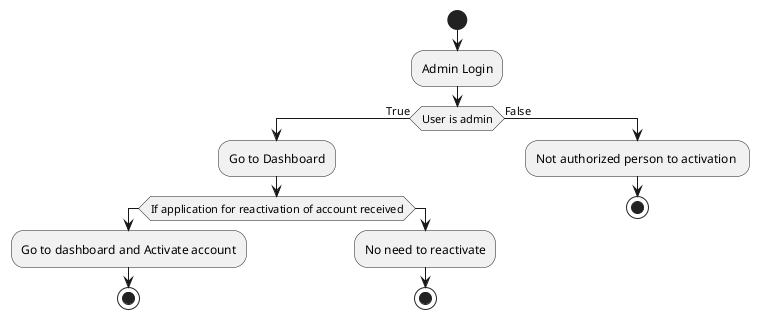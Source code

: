 @startuml
'https://plantuml.com/activity-diagram-beta

start

:Admin Login;
if (User is admin) then (True)
:Go to Dashboard;
if(If application for reactivation of account received)


:Go to dashboard and Activate account;

stop;
else
:No need to reactivate;
stop;
endif;


else (False)
:Not authorized person to activation ;
stop;


@enduml
